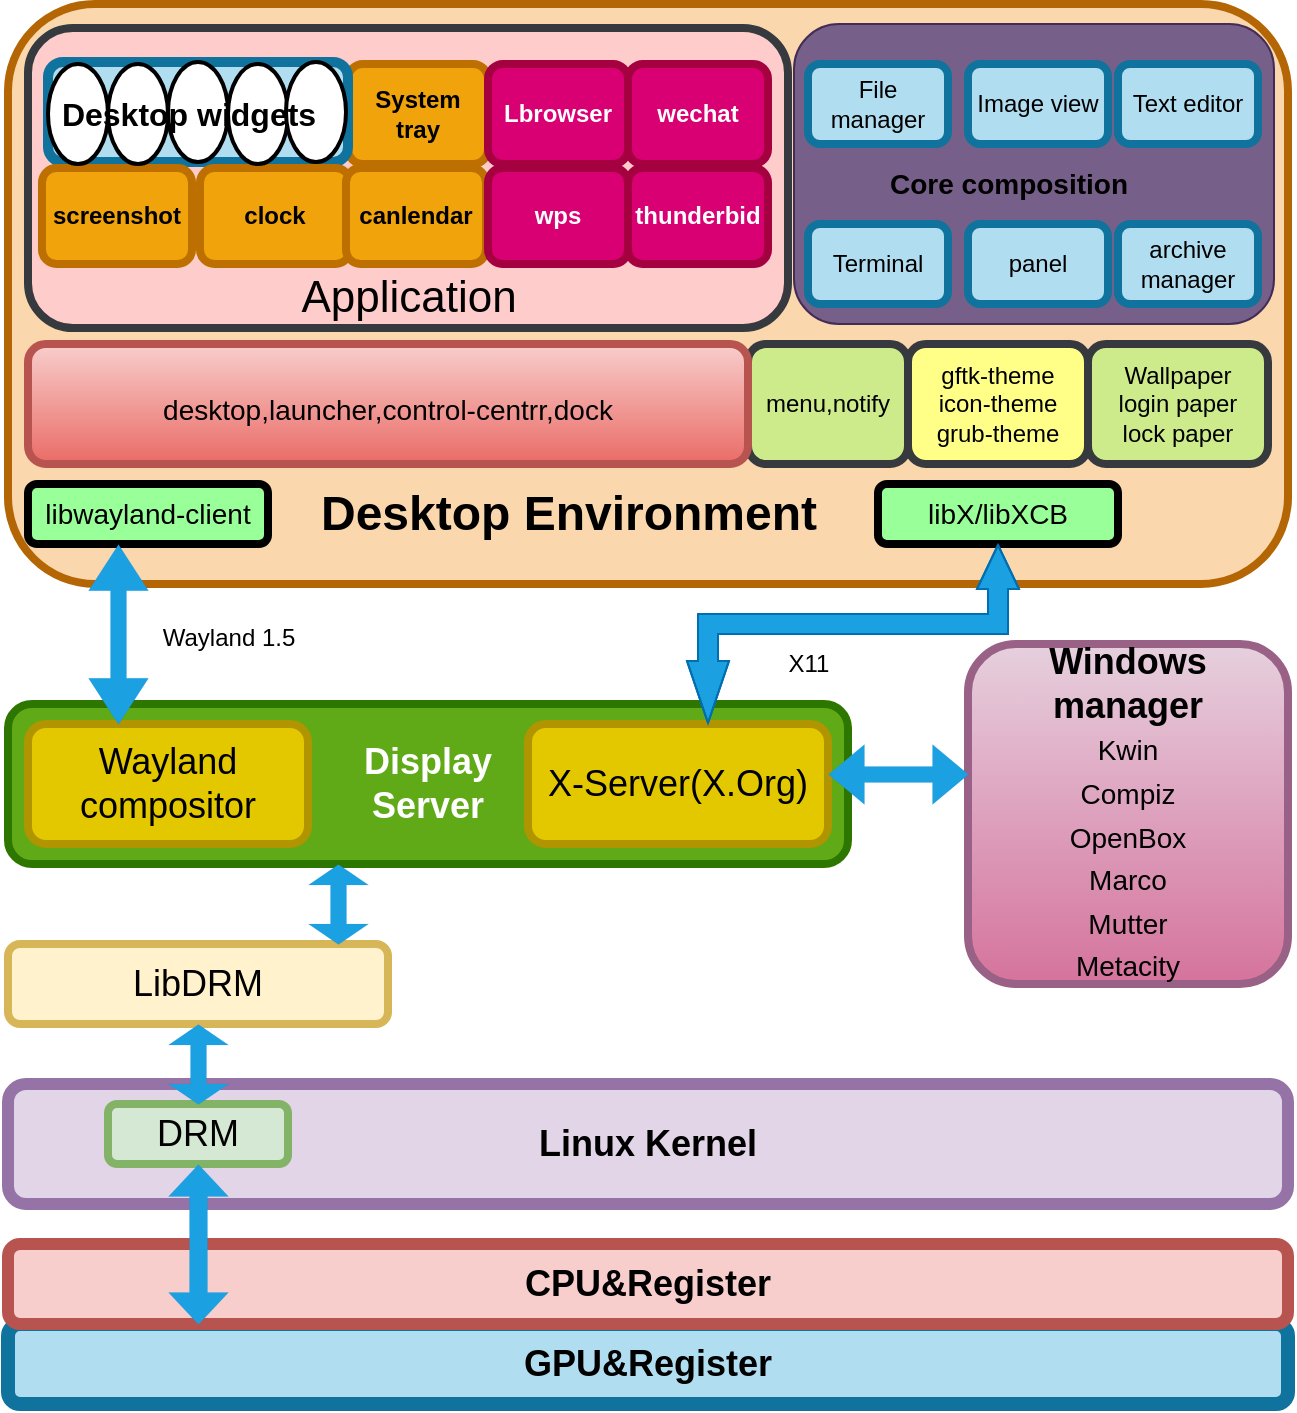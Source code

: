<mxfile version="15.5.9" type="github">
  <diagram name="Page-1" id="03018318-947c-dd8e-b7a3-06fadd420f32">
    <mxGraphModel dx="1150" dy="726" grid="1" gridSize="10" guides="1" tooltips="1" connect="1" arrows="1" fold="1" page="1" pageScale="1" pageWidth="1100" pageHeight="850" background="#ffffff" math="0" shadow="0">
      <root>
        <mxCell id="0" />
        <mxCell id="1" parent="0" />
        <mxCell id="ODlGdyG89-AIhttS8kC1-5" value="&lt;font style=&quot;font-size: 18px&quot;&gt;&lt;b&gt;GPU&amp;amp;Register&lt;/b&gt;&lt;/font&gt;" style="rounded=1;whiteSpace=wrap;html=1;fillColor=#b1ddf0;strokeColor=#10739e;direction=west;strokeWidth=7;" parent="1" vertex="1">
          <mxGeometry x="240" y="800" width="640" height="40" as="geometry" />
        </mxCell>
        <mxCell id="ODlGdyG89-AIhttS8kC1-6" value="&lt;b&gt;CPU&amp;amp;Register&lt;/b&gt;" style="rounded=1;whiteSpace=wrap;html=1;fontSize=18;strokeWidth=6;perimeterSpacing=1;fillColor=#f8cecc;strokeColor=#b85450;" parent="1" vertex="1">
          <mxGeometry x="240" y="760" width="640" height="40" as="geometry" />
        </mxCell>
        <mxCell id="ODlGdyG89-AIhttS8kC1-8" value="&lt;b&gt;Linux Kernel&lt;/b&gt;" style="rounded=1;whiteSpace=wrap;html=1;fontSize=18;strokeWidth=6;fillColor=#e1d5e7;strokeColor=#9673a6;" parent="1" vertex="1">
          <mxGeometry x="240" y="680" width="640" height="60" as="geometry" />
        </mxCell>
        <mxCell id="ODlGdyG89-AIhttS8kC1-9" value="DRM" style="rounded=1;whiteSpace=wrap;html=1;fontSize=18;strokeWidth=4;perimeterSpacing=0;fillColor=#d5e8d4;strokeColor=#82b366;" parent="1" vertex="1">
          <mxGeometry x="290" y="690" width="90" height="30" as="geometry" />
        </mxCell>
        <mxCell id="ODlGdyG89-AIhttS8kC1-12" value="" style="shape=doubleArrow;direction=south;whiteSpace=wrap;html=1;fontSize=18;strokeWidth=0;fillColor=#1ba1e2;fontColor=#ffffff;strokeColor=#006EAF;" parent="1" vertex="1">
          <mxGeometry x="320" y="720" width="30" height="80" as="geometry" />
        </mxCell>
        <mxCell id="ODlGdyG89-AIhttS8kC1-13" value="LibDRM" style="rounded=1;whiteSpace=wrap;html=1;fontSize=18;strokeWidth=4;fillColor=#fff2cc;strokeColor=#d6b656;" parent="1" vertex="1">
          <mxGeometry x="240" y="610" width="190" height="40" as="geometry" />
        </mxCell>
        <mxCell id="ODlGdyG89-AIhttS8kC1-14" value="" style="shape=doubleArrow;direction=south;whiteSpace=wrap;html=1;fontSize=18;strokeWidth=0;fillColor=#1ba1e2;fontColor=#ffffff;strokeColor=#006EAF;arrowWidth=0.267;arrowSize=0.257;" parent="1" vertex="1">
          <mxGeometry x="320" y="650" width="30" height="40" as="geometry" />
        </mxCell>
        <mxCell id="ODlGdyG89-AIhttS8kC1-17" value="&lt;b&gt;Display&lt;br&gt; Server&lt;/b&gt;" style="rounded=1;whiteSpace=wrap;html=1;fontSize=18;strokeWidth=4;fillColor=#60a917;fontColor=#ffffff;strokeColor=#2D7600;" parent="1" vertex="1">
          <mxGeometry x="240" y="490" width="420" height="80" as="geometry" />
        </mxCell>
        <mxCell id="ODlGdyG89-AIhttS8kC1-16" value="X-Server(X.Org)" style="rounded=1;whiteSpace=wrap;html=1;fontSize=18;strokeWidth=4;fillColor=#e3c800;fontColor=#000000;strokeColor=#B09500;" parent="1" vertex="1">
          <mxGeometry x="500" y="500" width="150" height="60" as="geometry" />
        </mxCell>
        <mxCell id="ODlGdyG89-AIhttS8kC1-20" value="Wayland&lt;br&gt;compositor" style="rounded=1;whiteSpace=wrap;html=1;fontSize=18;strokeWidth=4;fillColor=#e3c800;fontColor=#000000;strokeColor=#B09500;" parent="1" vertex="1">
          <mxGeometry x="250" y="500" width="140" height="60" as="geometry" />
        </mxCell>
        <mxCell id="ODlGdyG89-AIhttS8kC1-21" value="" style="shape=doubleArrow;direction=south;whiteSpace=wrap;html=1;fontSize=18;strokeWidth=0;fillColor=#1ba1e2;fontColor=#ffffff;strokeColor=#006EAF;arrowWidth=0.267;arrowSize=0.257;" parent="1" vertex="1">
          <mxGeometry x="390" y="570" width="30" height="40" as="geometry" />
        </mxCell>
        <mxCell id="ODlGdyG89-AIhttS8kC1-25" value="&lt;b&gt;Windows manager&lt;/b&gt;&lt;br&gt;&lt;div&gt;&lt;font style=&quot;font-size: 14px&quot;&gt;Kwin&lt;/font&gt;&lt;br&gt;&lt;/div&gt;&lt;div&gt;&lt;font style=&quot;font-size: 14px&quot;&gt;Compiz&lt;/font&gt;&lt;br&gt;&lt;/div&gt;&lt;div&gt;&lt;font style=&quot;font-size: 14px&quot;&gt;OpenBox&lt;/font&gt;&lt;br&gt;&lt;/div&gt;&lt;div&gt;&lt;font style=&quot;font-size: 14px&quot;&gt;Marco&lt;br&gt;&lt;/font&gt;&lt;/div&gt;&lt;div&gt;&lt;font style=&quot;font-size: 14px&quot;&gt;Mutter&lt;/font&gt;&lt;br&gt;&lt;font style=&quot;font-size: 14px&quot;&gt;Metacity&lt;/font&gt;&lt;/div&gt;" style="rounded=1;whiteSpace=wrap;html=1;fontSize=18;strokeWidth=4;fillColor=#e6d0de;gradientColor=#d5739d;strokeColor=#996185;" parent="1" vertex="1">
          <mxGeometry x="720" y="460" width="160" height="170" as="geometry" />
        </mxCell>
        <mxCell id="ODlGdyG89-AIhttS8kC1-27" value="" style="shape=doubleArrow;direction=west;whiteSpace=wrap;html=1;fontSize=18;strokeWidth=0;fillColor=#1ba1e2;fontColor=#ffffff;strokeColor=#006EAF;arrowWidth=0.267;arrowSize=0.257;" parent="1" vertex="1">
          <mxGeometry x="650" y="510" width="70" height="30" as="geometry" />
        </mxCell>
        <mxCell id="ODlGdyG89-AIhttS8kC1-28" value="" style="rounded=1;whiteSpace=wrap;html=1;fontSize=14;strokeWidth=4;fillColor=#fad7ac;strokeColor=#b46504;align=center;" parent="1" vertex="1">
          <mxGeometry x="240" y="140" width="640" height="290" as="geometry" />
        </mxCell>
        <mxCell id="ODlGdyG89-AIhttS8kC1-29" value="libwayland-client" style="rounded=1;whiteSpace=wrap;html=1;fontSize=14;strokeWidth=4;fillColor=#99FF99;" parent="1" vertex="1">
          <mxGeometry x="250" y="380" width="120" height="30" as="geometry" />
        </mxCell>
        <mxCell id="ODlGdyG89-AIhttS8kC1-30" value="libX/libXCB" style="rounded=1;whiteSpace=wrap;html=1;fontSize=14;strokeWidth=4;fillColor=#99FF99;" parent="1" vertex="1">
          <mxGeometry x="675" y="380" width="120" height="30" as="geometry" />
        </mxCell>
        <mxCell id="ODlGdyG89-AIhttS8kC1-34" value="" style="shape=doubleArrow;direction=south;whiteSpace=wrap;html=1;fontSize=18;strokeWidth=0;fillColor=#1ba1e2;fontColor=#ffffff;strokeColor=#006EAF;arrowWidth=0.267;arrowSize=0.257;" parent="1" vertex="1">
          <mxGeometry x="280" y="410" width="30" height="90" as="geometry" />
        </mxCell>
        <mxCell id="ODlGdyG89-AIhttS8kC1-37" value="" style="shape=flexArrow;endArrow=classic;startArrow=classic;html=1;rounded=0;fontSize=18;entryX=0.5;entryY=1;entryDx=0;entryDy=0;startWidth=10;startSize=10;endWidth=10;endSize=7;fillColor=#1ba1e2;strokeColor=#006EAF;" parent="1" target="ODlGdyG89-AIhttS8kC1-30" edge="1">
          <mxGeometry width="100" height="100" relative="1" as="geometry">
            <mxPoint x="590" y="500" as="sourcePoint" />
            <mxPoint x="690" y="405" as="targetPoint" />
            <Array as="points">
              <mxPoint x="590" y="450" />
              <mxPoint x="735" y="450" />
            </Array>
          </mxGeometry>
        </mxCell>
        <mxCell id="ODlGdyG89-AIhttS8kC1-39" value="&lt;font style=&quot;font-size: 12px&quot;&gt;Wayland 1.5&lt;/font&gt;" style="text;html=1;resizable=0;autosize=1;align=center;verticalAlign=middle;points=[];fillColor=none;strokeColor=none;rounded=0;fontSize=18;" parent="1" vertex="1">
          <mxGeometry x="310" y="440" width="80" height="30" as="geometry" />
        </mxCell>
        <mxCell id="ODlGdyG89-AIhttS8kC1-41" value="X11" style="text;html=1;resizable=0;autosize=1;align=center;verticalAlign=middle;points=[];fillColor=none;strokeColor=none;rounded=0;fontSize=12;" parent="1" vertex="1">
          <mxGeometry x="620" y="460" width="40" height="20" as="geometry" />
        </mxCell>
        <mxCell id="ODlGdyG89-AIhttS8kC1-68" value="menu,notify" style="rounded=1;whiteSpace=wrap;html=1;fontSize=12;strokeWidth=4;fillColor=#cdeb8b;align=center;strokeColor=#36393d;" parent="1" vertex="1">
          <mxGeometry x="610" y="310" width="80" height="60" as="geometry" />
        </mxCell>
        <mxCell id="ODlGdyG89-AIhttS8kC1-72" value="&lt;div&gt;gftk-theme&lt;/div&gt;&lt;div&gt;icon-theme&lt;/div&gt;&lt;div&gt;grub-theme&lt;br&gt;&lt;/div&gt;" style="rounded=1;whiteSpace=wrap;html=1;fontSize=12;strokeWidth=4;fillColor=#ffff88;align=center;strokeColor=#36393d;" parent="1" vertex="1">
          <mxGeometry x="690" y="310" width="90" height="60" as="geometry" />
        </mxCell>
        <mxCell id="ODlGdyG89-AIhttS8kC1-79" value="&lt;b&gt;&lt;font style=&quot;font-size: 24px&quot;&gt;Desktop Environment&lt;/font&gt;&lt;/b&gt;" style="text;html=1;resizable=0;autosize=1;align=center;verticalAlign=middle;points=[];fillColor=none;strokeColor=none;rounded=0;fontSize=12;" parent="1" vertex="1">
          <mxGeometry x="390" y="385" width="260" height="20" as="geometry" />
        </mxCell>
        <mxCell id="ODlGdyG89-AIhttS8kC1-80" value="&lt;font style=&quot;font-size: 14px&quot;&gt;desktop,launcher,control-centrr,dock&lt;/font&gt;" style="rounded=1;whiteSpace=wrap;html=1;fontSize=24;strokeWidth=4;fillColor=#f8cecc;align=center;gradientColor=#ea6b66;strokeColor=#b85450;" parent="1" vertex="1">
          <mxGeometry x="250" y="310" width="360" height="60" as="geometry" />
        </mxCell>
        <mxCell id="ODlGdyG89-AIhttS8kC1-81" value="" style="rounded=1;whiteSpace=wrap;html=1;fontSize=24;strokeWidth=4;fillColor=#ffcccc;align=center;strokeColor=#36393d;" parent="1" vertex="1">
          <mxGeometry x="250" y="152" width="380" height="150" as="geometry" />
        </mxCell>
        <mxCell id="ODlGdyG89-AIhttS8kC1-71" value="&lt;font style=&quot;font-size: 12px&quot;&gt;&lt;b&gt;&lt;font style=&quot;font-size: 12px&quot;&gt;System &lt;font style=&quot;font-size: 12px&quot;&gt;tray&lt;/font&gt;&lt;/font&gt;&lt;/b&gt;&lt;/font&gt;" style="rounded=1;whiteSpace=wrap;html=1;fontSize=12;strokeWidth=4;fillColor=#f0a30a;align=center;strokeColor=#BD7000;fontColor=#000000;" parent="1" vertex="1">
          <mxGeometry x="410" y="170" width="70" height="50" as="geometry" />
        </mxCell>
        <mxCell id="ODlGdyG89-AIhttS8kC1-83" value="&lt;font style=&quot;font-size: 22px&quot;&gt;Application&lt;/font&gt;" style="text;html=1;resizable=0;autosize=1;align=center;verticalAlign=middle;points=[];fillColor=none;strokeColor=none;rounded=0;fontSize=24;rotation=0;" parent="1" vertex="1">
          <mxGeometry x="380" y="266" width="120" height="40" as="geometry" />
        </mxCell>
        <mxCell id="nWGRgr_J0W2QvZcZm6A_-1" value="&lt;div&gt;Wallpaper&lt;/div&gt;&lt;div&gt;login paper&lt;/div&gt;&lt;div&gt;lock paper&lt;br&gt;&lt;/div&gt;" style="rounded=1;whiteSpace=wrap;html=1;fontSize=12;strokeWidth=4;fillColor=#cdeb8b;align=center;strokeColor=#36393d;" vertex="1" parent="1">
          <mxGeometry x="780" y="310" width="90" height="60" as="geometry" />
        </mxCell>
        <mxCell id="nWGRgr_J0W2QvZcZm6A_-3" value="" style="rounded=1;whiteSpace=wrap;html=1;fillColor=#76608a;fontColor=#ffffff;strokeColor=#432D57;" vertex="1" parent="1">
          <mxGeometry x="633" y="150" width="240" height="150" as="geometry" />
        </mxCell>
        <mxCell id="ODlGdyG89-AIhttS8kC1-45" value="File manager" style="rounded=1;whiteSpace=wrap;html=1;fontSize=12;strokeWidth=4;fillColor=#b1ddf0;align=center;strokeColor=#10739e;" parent="1" vertex="1">
          <mxGeometry x="640" y="170" width="70" height="40" as="geometry" />
        </mxCell>
        <mxCell id="ODlGdyG89-AIhttS8kC1-43" value="Terminal" style="rounded=1;whiteSpace=wrap;html=1;fontSize=12;strokeWidth=4;fillColor=#b1ddf0;align=center;strokeColor=#10739e;" parent="1" vertex="1">
          <mxGeometry x="640" y="250" width="70" height="40" as="geometry" />
        </mxCell>
        <mxCell id="ODlGdyG89-AIhttS8kC1-64" value="Text editor" style="rounded=1;whiteSpace=wrap;html=1;fontSize=12;strokeWidth=4;fillColor=#b1ddf0;align=center;strokeColor=#10739e;" parent="1" vertex="1">
          <mxGeometry x="795" y="170" width="70" height="40" as="geometry" />
        </mxCell>
        <mxCell id="nWGRgr_J0W2QvZcZm6A_-4" value="panel" style="rounded=1;whiteSpace=wrap;html=1;fontSize=12;strokeWidth=4;fillColor=#b1ddf0;align=center;strokeColor=#10739e;" vertex="1" parent="1">
          <mxGeometry x="720" y="250" width="70" height="40" as="geometry" />
        </mxCell>
        <mxCell id="ODlGdyG89-AIhttS8kC1-46" value="Image view" style="rounded=1;whiteSpace=wrap;html=1;fontSize=12;strokeWidth=4;fillColor=#b1ddf0;align=center;strokeColor=#10739e;" parent="1" vertex="1">
          <mxGeometry x="720" y="170" width="70" height="40" as="geometry" />
        </mxCell>
        <mxCell id="nWGRgr_J0W2QvZcZm6A_-5" value="archive manager" style="rounded=1;whiteSpace=wrap;html=1;fontSize=12;strokeWidth=4;fillColor=#b1ddf0;align=center;strokeColor=#10739e;" vertex="1" parent="1">
          <mxGeometry x="795" y="250" width="70" height="40" as="geometry" />
        </mxCell>
        <mxCell id="nWGRgr_J0W2QvZcZm6A_-6" value="&lt;b&gt;&lt;font style=&quot;font-size: 14px&quot;&gt;Core composition&lt;/font&gt;&lt;/b&gt;" style="text;html=1;resizable=0;autosize=1;align=center;verticalAlign=middle;points=[];fillColor=none;strokeColor=none;rounded=0;rotation=0;" vertex="1" parent="1">
          <mxGeometry x="675" y="220" width="130" height="20" as="geometry" />
        </mxCell>
        <mxCell id="nWGRgr_J0W2QvZcZm6A_-28" value="" style="rounded=1;whiteSpace=wrap;html=1;fontSize=14;strokeWidth=5;perimeterSpacing=0;fillColor=#b1ddf0;strokeColor=#10739e;" vertex="1" parent="1">
          <mxGeometry x="260" y="169" width="150" height="50" as="geometry" />
        </mxCell>
        <mxCell id="nWGRgr_J0W2QvZcZm6A_-40" value="&lt;b&gt;clock&lt;/b&gt;" style="rounded=1;whiteSpace=wrap;html=1;fontSize=12;strokeWidth=4;fillColor=#f0a30a;align=center;strokeColor=#BD7000;fontColor=#000000;" vertex="1" parent="1">
          <mxGeometry x="336" y="222" width="75" height="48" as="geometry" />
        </mxCell>
        <mxCell id="nWGRgr_J0W2QvZcZm6A_-41" value="&lt;font style=&quot;font-size: 12px&quot;&gt;&lt;b&gt;&lt;font style=&quot;font-size: 12px&quot;&gt;canlendar&lt;/font&gt;&lt;/b&gt;&lt;/font&gt;" style="rounded=1;whiteSpace=wrap;html=1;fontSize=12;strokeWidth=4;fillColor=#f0a30a;align=center;strokeColor=#BD7000;fontColor=#000000;" vertex="1" parent="1">
          <mxGeometry x="409" y="222" width="70" height="48" as="geometry" />
        </mxCell>
        <mxCell id="nWGRgr_J0W2QvZcZm6A_-42" value="&lt;b&gt;Lbrowser&lt;/b&gt;" style="rounded=1;whiteSpace=wrap;html=1;fontSize=12;strokeWidth=4;fillColor=#d80073;align=center;strokeColor=#A50040;fontColor=#ffffff;" vertex="1" parent="1">
          <mxGeometry x="480" y="170" width="70" height="50" as="geometry" />
        </mxCell>
        <mxCell id="nWGRgr_J0W2QvZcZm6A_-46" value="&lt;b&gt;wps&lt;/b&gt;" style="rounded=1;whiteSpace=wrap;html=1;fontSize=12;strokeWidth=4;fillColor=#d80073;align=center;strokeColor=#A50040;fontColor=#ffffff;" vertex="1" parent="1">
          <mxGeometry x="480" y="222" width="70" height="48" as="geometry" />
        </mxCell>
        <mxCell id="nWGRgr_J0W2QvZcZm6A_-47" value="&lt;b&gt;wechat&lt;/b&gt;" style="rounded=1;whiteSpace=wrap;html=1;fontSize=12;strokeWidth=4;fillColor=#d80073;align=center;strokeColor=#A50040;fontColor=#ffffff;" vertex="1" parent="1">
          <mxGeometry x="550" y="170" width="70" height="50" as="geometry" />
        </mxCell>
        <mxCell id="nWGRgr_J0W2QvZcZm6A_-49" value="&lt;b&gt;thunderbid&lt;/b&gt;" style="rounded=1;whiteSpace=wrap;html=1;fontSize=12;strokeWidth=4;fillColor=#d80073;align=center;strokeColor=#A50040;fontColor=#ffffff;" vertex="1" parent="1">
          <mxGeometry x="550" y="222" width="70" height="48" as="geometry" />
        </mxCell>
        <mxCell id="ODlGdyG89-AIhttS8kC1-47" value="&lt;font style=&quot;font-size: 12px&quot;&gt;&lt;b&gt;&lt;font style=&quot;font-size: 12px&quot;&gt;screenshot&lt;/font&gt;&lt;/b&gt;&lt;/font&gt;" style="rounded=1;whiteSpace=wrap;html=1;fontSize=12;strokeWidth=4;fillColor=#f0a30a;align=center;strokeColor=#BD7000;fontColor=#000000;" parent="1" vertex="1">
          <mxGeometry x="257" y="222" width="75" height="48" as="geometry" />
        </mxCell>
        <mxCell id="nWGRgr_J0W2QvZcZm6A_-50" value="" style="ellipse;whiteSpace=wrap;html=1;fontSize=22;fontColor=#000000;strokeWidth=2;direction=south;" vertex="1" parent="1">
          <mxGeometry x="260" y="170" width="30" height="50" as="geometry" />
        </mxCell>
        <mxCell id="nWGRgr_J0W2QvZcZm6A_-51" value="" style="ellipse;whiteSpace=wrap;html=1;fontSize=22;fontColor=#000000;strokeWidth=2;direction=south;" vertex="1" parent="1">
          <mxGeometry x="290" y="170" width="30" height="50" as="geometry" />
        </mxCell>
        <mxCell id="nWGRgr_J0W2QvZcZm6A_-52" value="" style="ellipse;whiteSpace=wrap;html=1;fontSize=22;fontColor=#000000;strokeWidth=2;direction=south;" vertex="1" parent="1">
          <mxGeometry x="320" y="169" width="30" height="50" as="geometry" />
        </mxCell>
        <mxCell id="nWGRgr_J0W2QvZcZm6A_-53" value="" style="ellipse;whiteSpace=wrap;html=1;fontSize=22;fontColor=#000000;strokeWidth=2;direction=south;" vertex="1" parent="1">
          <mxGeometry x="350" y="170" width="30" height="50" as="geometry" />
        </mxCell>
        <mxCell id="nWGRgr_J0W2QvZcZm6A_-54" value="" style="ellipse;whiteSpace=wrap;html=1;fontSize=22;fontColor=#000000;strokeWidth=2;direction=south;" vertex="1" parent="1">
          <mxGeometry x="379" y="169" width="30" height="50" as="geometry" />
        </mxCell>
        <mxCell id="nWGRgr_J0W2QvZcZm6A_-39" value="&lt;font style=&quot;font-size: 16px&quot;&gt;&lt;b&gt;Desktop widgets&lt;/b&gt;&lt;/font&gt;" style="text;html=1;resizable=0;autosize=1;align=center;verticalAlign=middle;points=[];fillColor=none;strokeColor=none;rounded=0;fontSize=14;" vertex="1" parent="1">
          <mxGeometry x="260" y="185" width="140" height="20" as="geometry" />
        </mxCell>
      </root>
    </mxGraphModel>
  </diagram>
</mxfile>
